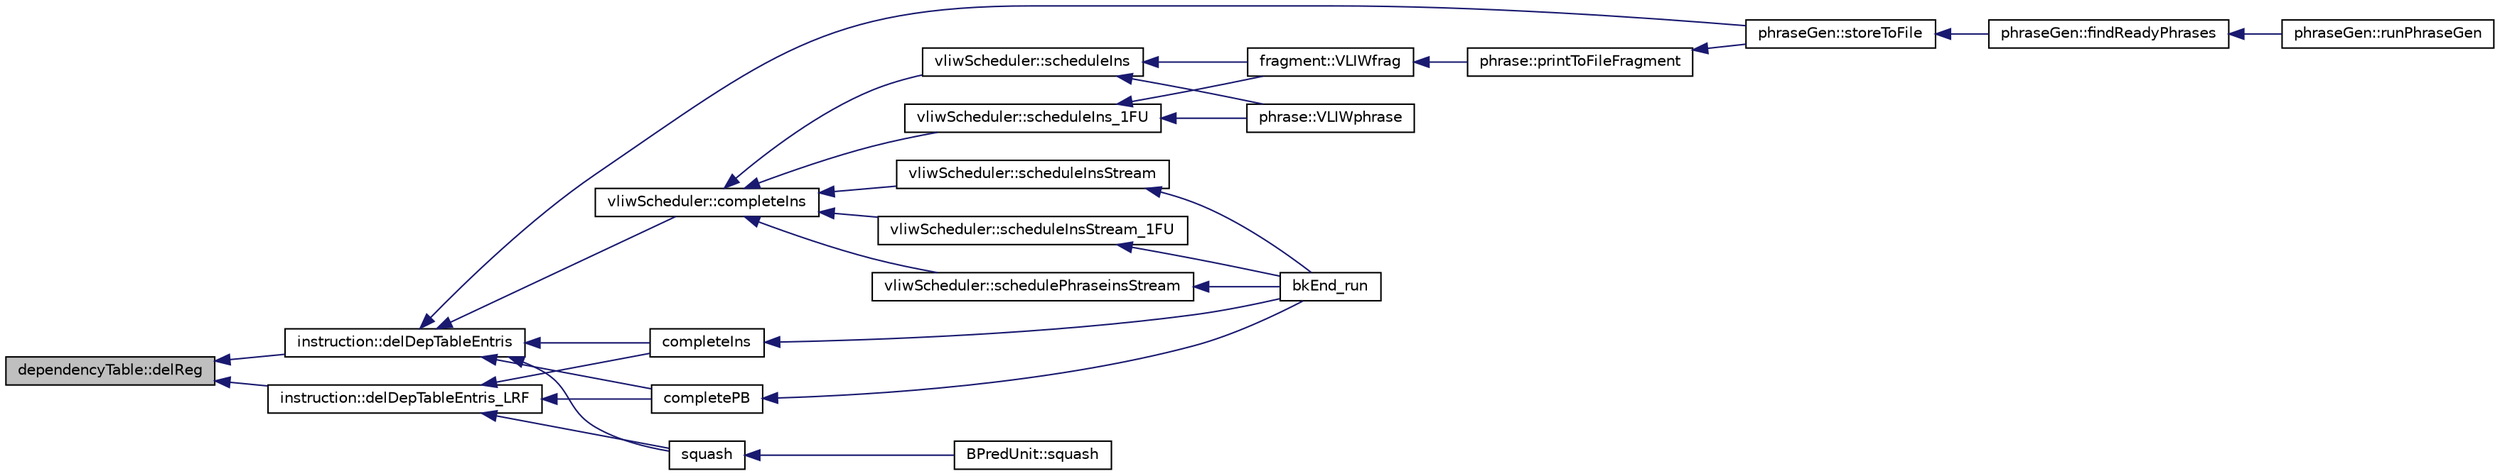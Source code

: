 digraph G
{
  edge [fontname="Helvetica",fontsize="10",labelfontname="Helvetica",labelfontsize="10"];
  node [fontname="Helvetica",fontsize="10",shape=record];
  rankdir=LR;
  Node1 [label="dependencyTable::delReg",height=0.2,width=0.4,color="black", fillcolor="grey75", style="filled" fontcolor="black"];
  Node1 -> Node2 [dir=back,color="midnightblue",fontsize="10",style="solid",fontname="Helvetica"];
  Node2 [label="instruction::delDepTableEntris",height=0.2,width=0.4,color="black", fillcolor="white", style="filled",URL="$classinstruction.html#aa97fc6d29e3d841baede2a83414b3997"];
  Node2 -> Node3 [dir=back,color="midnightblue",fontsize="10",style="solid",fontname="Helvetica"];
  Node3 [label="vliwScheduler::completeIns",height=0.2,width=0.4,color="black", fillcolor="white", style="filled",URL="$classvliwScheduler.html#aae6254bfac1e348447643a0dec8cbf03"];
  Node3 -> Node4 [dir=back,color="midnightblue",fontsize="10",style="solid",fontname="Helvetica"];
  Node4 [label="vliwScheduler::scheduleIns",height=0.2,width=0.4,color="black", fillcolor="white", style="filled",URL="$classvliwScheduler.html#a29a8e438bea013f48b2cc7b3e672dfe6"];
  Node4 -> Node5 [dir=back,color="midnightblue",fontsize="10",style="solid",fontname="Helvetica"];
  Node5 [label="fragment::VLIWfrag",height=0.2,width=0.4,color="black", fillcolor="white", style="filled",URL="$classfragment.html#aec9f0320f42a1417a2fb59c57df575f2"];
  Node5 -> Node6 [dir=back,color="midnightblue",fontsize="10",style="solid",fontname="Helvetica"];
  Node6 [label="phrase::printToFileFragment",height=0.2,width=0.4,color="black", fillcolor="white", style="filled",URL="$classphrase.html#a555253effe54e3dc88d47d5e33a7baa1"];
  Node6 -> Node7 [dir=back,color="midnightblue",fontsize="10",style="solid",fontname="Helvetica"];
  Node7 [label="phraseGen::storeToFile",height=0.2,width=0.4,color="black", fillcolor="white", style="filled",URL="$classphraseGen.html#aba7134610613016de2d7d91d47c5dd4e"];
  Node7 -> Node8 [dir=back,color="midnightblue",fontsize="10",style="solid",fontname="Helvetica"];
  Node8 [label="phraseGen::findReadyPhrases",height=0.2,width=0.4,color="black", fillcolor="white", style="filled",URL="$classphraseGen.html#ab1fd52686e66bea06bd08d7fc8a4eb23"];
  Node8 -> Node9 [dir=back,color="midnightblue",fontsize="10",style="solid",fontname="Helvetica"];
  Node9 [label="phraseGen::runPhraseGen",height=0.2,width=0.4,color="black", fillcolor="white", style="filled",URL="$classphraseGen.html#a27c8b0d81592bc45e7f25e9cb7a4d1c4"];
  Node4 -> Node10 [dir=back,color="midnightblue",fontsize="10",style="solid",fontname="Helvetica"];
  Node10 [label="phrase::VLIWphrase",height=0.2,width=0.4,color="black", fillcolor="white", style="filled",URL="$classphrase.html#ad83361bffa7f64be8b2d6b0afbe8623c"];
  Node3 -> Node11 [dir=back,color="midnightblue",fontsize="10",style="solid",fontname="Helvetica"];
  Node11 [label="vliwScheduler::scheduleIns_1FU",height=0.2,width=0.4,color="black", fillcolor="white", style="filled",URL="$classvliwScheduler.html#a6b42ca4f7436dc7dfac2848dabc10416"];
  Node11 -> Node5 [dir=back,color="midnightblue",fontsize="10",style="solid",fontname="Helvetica"];
  Node11 -> Node10 [dir=back,color="midnightblue",fontsize="10",style="solid",fontname="Helvetica"];
  Node3 -> Node12 [dir=back,color="midnightblue",fontsize="10",style="solid",fontname="Helvetica"];
  Node12 [label="vliwScheduler::scheduleInsStream",height=0.2,width=0.4,color="black", fillcolor="white", style="filled",URL="$classvliwScheduler.html#a0c1dd56c752aee739de1aa373fc16078"];
  Node12 -> Node13 [dir=back,color="midnightblue",fontsize="10",style="solid",fontname="Helvetica"];
  Node13 [label="bkEnd_run",height=0.2,width=0.4,color="black", fillcolor="white", style="filled",URL="$bkEnd_8h.html#a0de885ce07273f37e162ecb0e63ec95d"];
  Node3 -> Node14 [dir=back,color="midnightblue",fontsize="10",style="solid",fontname="Helvetica"];
  Node14 [label="vliwScheduler::scheduleInsStream_1FU",height=0.2,width=0.4,color="black", fillcolor="white", style="filled",URL="$classvliwScheduler.html#aab01a955d85779eeeddb36cf921e8e80"];
  Node14 -> Node13 [dir=back,color="midnightblue",fontsize="10",style="solid",fontname="Helvetica"];
  Node3 -> Node15 [dir=back,color="midnightblue",fontsize="10",style="solid",fontname="Helvetica"];
  Node15 [label="vliwScheduler::schedulePhraseinsStream",height=0.2,width=0.4,color="black", fillcolor="white", style="filled",URL="$classvliwScheduler.html#a5abce2c71dce559d07f8f5de8f04c146"];
  Node15 -> Node13 [dir=back,color="midnightblue",fontsize="10",style="solid",fontname="Helvetica"];
  Node2 -> Node16 [dir=back,color="midnightblue",fontsize="10",style="solid",fontname="Helvetica"];
  Node16 [label="completeIns",height=0.2,width=0.4,color="black", fillcolor="white", style="filled",URL="$bkEnd_8cpp.html#a9a25aed4f2747b7f642111fd4ee5b9cf"];
  Node16 -> Node13 [dir=back,color="midnightblue",fontsize="10",style="solid",fontname="Helvetica"];
  Node2 -> Node17 [dir=back,color="midnightblue",fontsize="10",style="solid",fontname="Helvetica"];
  Node17 [label="completePB",height=0.2,width=0.4,color="black", fillcolor="white", style="filled",URL="$bkEnd_8cpp.html#a968c90c4d8d2a7f34dcb172bfef57feb"];
  Node17 -> Node13 [dir=back,color="midnightblue",fontsize="10",style="solid",fontname="Helvetica"];
  Node2 -> Node18 [dir=back,color="midnightblue",fontsize="10",style="solid",fontname="Helvetica"];
  Node18 [label="squash",height=0.2,width=0.4,color="black", fillcolor="white", style="filled",URL="$bkEnd_8cpp.html#ab66b103fb7f2942ca9fd5379cf47893f"];
  Node18 -> Node19 [dir=back,color="midnightblue",fontsize="10",style="solid",fontname="Helvetica"];
  Node19 [label="BPredUnit::squash",height=0.2,width=0.4,color="black", fillcolor="white", style="filled",URL="$classBPredUnit.html#a78e6f48f8a11db90daab850527d48aa7"];
  Node2 -> Node7 [dir=back,color="midnightblue",fontsize="10",style="solid",fontname="Helvetica"];
  Node1 -> Node20 [dir=back,color="midnightblue",fontsize="10",style="solid",fontname="Helvetica"];
  Node20 [label="instruction::delDepTableEntris_LRF",height=0.2,width=0.4,color="black", fillcolor="white", style="filled",URL="$classinstruction.html#ae2485787a9240cab1aa5d9f87df01a04"];
  Node20 -> Node16 [dir=back,color="midnightblue",fontsize="10",style="solid",fontname="Helvetica"];
  Node20 -> Node17 [dir=back,color="midnightblue",fontsize="10",style="solid",fontname="Helvetica"];
  Node20 -> Node18 [dir=back,color="midnightblue",fontsize="10",style="solid",fontname="Helvetica"];
}
